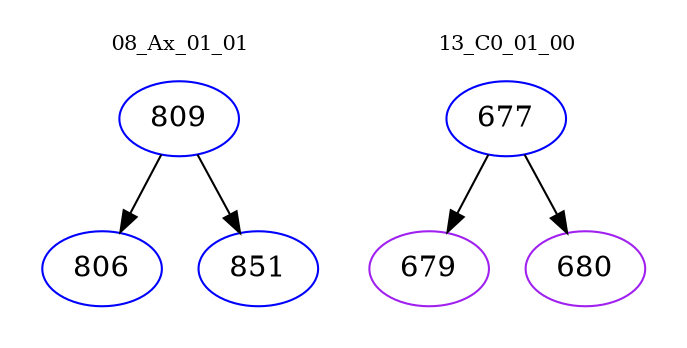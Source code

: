 digraph{
subgraph cluster_0 {
color = white
label = "08_Ax_01_01";
fontsize=10;
T0_809 [label="809", color="blue"]
T0_809 -> T0_806 [color="black"]
T0_806 [label="806", color="blue"]
T0_809 -> T0_851 [color="black"]
T0_851 [label="851", color="blue"]
}
subgraph cluster_1 {
color = white
label = "13_C0_01_00";
fontsize=10;
T1_677 [label="677", color="blue"]
T1_677 -> T1_679 [color="black"]
T1_679 [label="679", color="purple"]
T1_677 -> T1_680 [color="black"]
T1_680 [label="680", color="purple"]
}
}
